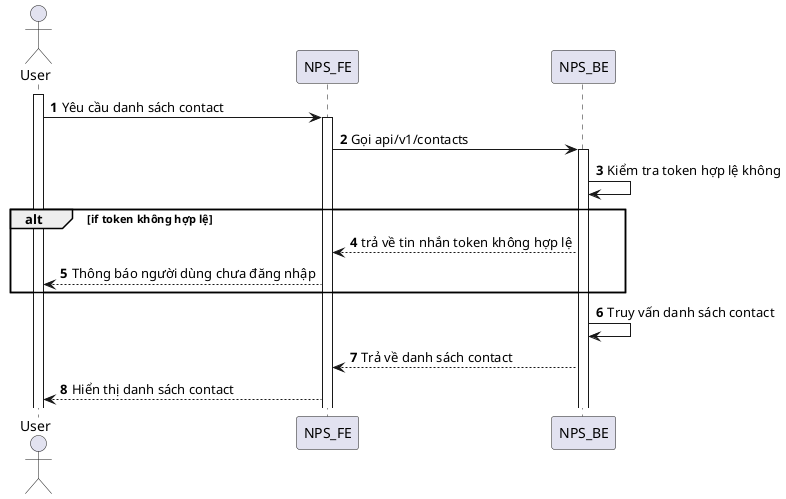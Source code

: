 @startuml
autonumber
actor User
activate User
User -> NPS_FE: Yêu cầu danh sách contact
activate NPS_FE
NPS_FE -> NPS_BE: Gọi api/v1/contacts
activate NPS_BE
NPS_BE -> NPS_BE: Kiểm tra token hợp lệ không
alt if token không hợp lệ
NPS_BE --> NPS_FE: trả về tin nhắn token không hợp lệ
NPS_FE --> User: Thông báo người dùng chưa đăng nhập
end
NPS_BE -> NPS_BE: Truy vấn danh sách contact
NPS_BE --> NPS_FE: Trả về danh sách contact
NPS_FE --> User: Hiển thị danh sách contact
@enduml